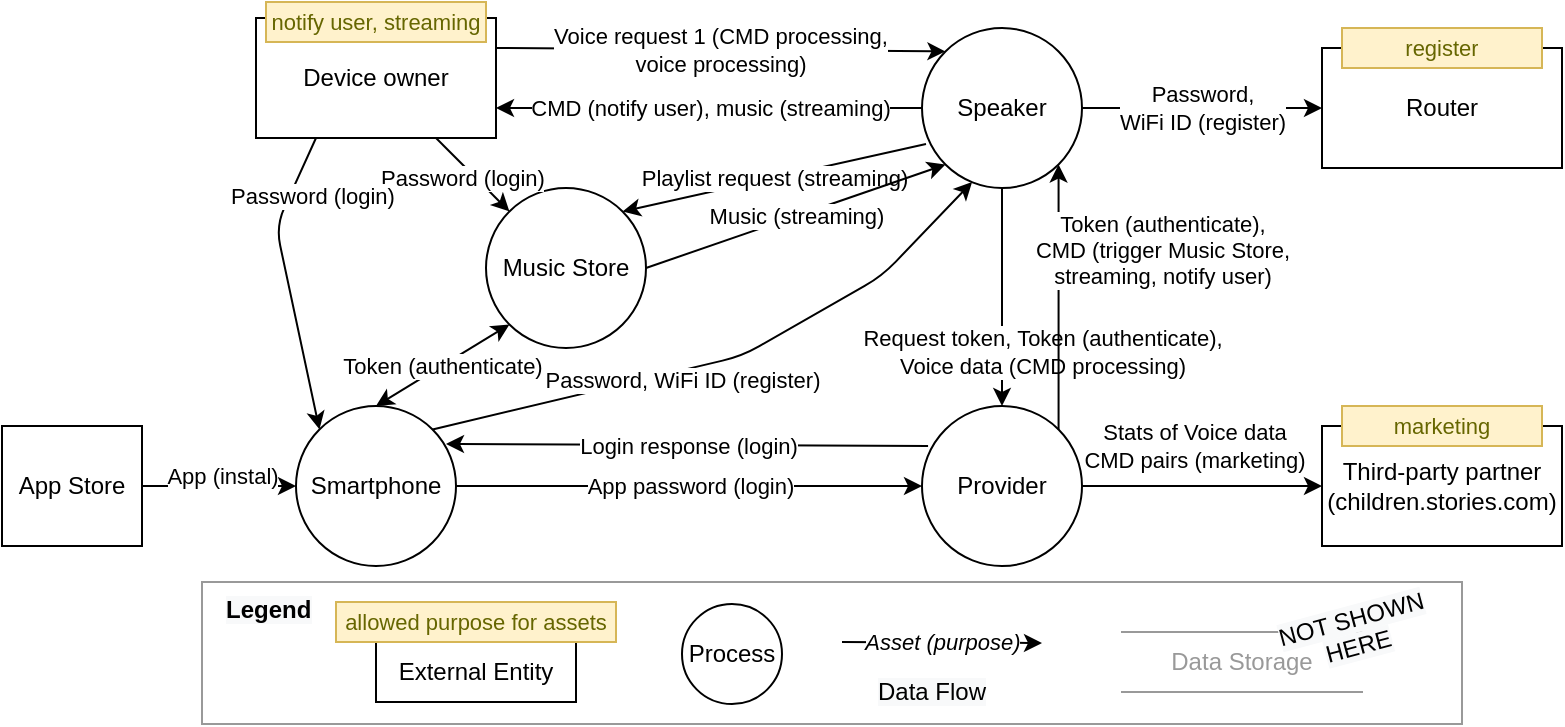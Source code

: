 <mxfile version="16.5.1" type="device"><diagram id="mPVW4OZqNExP642rO-Jn" name="Page-1"><mxGraphModel dx="1426" dy="-197" grid="1" gridSize="10" guides="1" tooltips="1" connect="1" arrows="1" fold="1" page="1" pageScale="1" pageWidth="827" pageHeight="1169" math="0" shadow="0"><root><mxCell id="0"/><mxCell id="1" parent="0"/><mxCell id="yDXQaWndq1eOAFQN7k5T-83" value="" style="rounded=0;whiteSpace=wrap;html=1;fontColor=#999999;strokeColor=#999999;align=left;" vertex="1" parent="1"><mxGeometry x="120" y="1530" width="630" height="71" as="geometry"/></mxCell><mxCell id="yDXQaWndq1eOAFQN7k5T-84" value="&lt;meta charset=&quot;utf-8&quot;&gt;&lt;b style=&quot;color: rgb(0, 0, 0); font-family: helvetica; font-size: 12px; font-style: normal; letter-spacing: normal; text-align: left; text-indent: 0px; text-transform: none; word-spacing: 0px; background-color: rgb(248, 249, 250);&quot;&gt;Legend&lt;/b&gt;" style="text;whiteSpace=wrap;html=1;fontColor=#000000;" vertex="1" parent="1"><mxGeometry x="130" y="1530" width="70" height="30" as="geometry"/></mxCell><mxCell id="yDXQaWndq1eOAFQN7k5T-1" value="Device owner" style="rounded=0;whiteSpace=wrap;html=1;" vertex="1" parent="1"><mxGeometry x="147" y="1248" width="120" height="60" as="geometry"/></mxCell><mxCell id="yDXQaWndq1eOAFQN7k5T-11" value="Music Store" style="ellipse;whiteSpace=wrap;html=1;aspect=fixed;" vertex="1" parent="1"><mxGeometry x="262" y="1333" width="80" height="80" as="geometry"/></mxCell><mxCell id="yDXQaWndq1eOAFQN7k5T-12" value="Router" style="rounded=0;whiteSpace=wrap;html=1;" vertex="1" parent="1"><mxGeometry x="680" y="1263" width="120" height="60" as="geometry"/></mxCell><mxCell id="yDXQaWndq1eOAFQN7k5T-18" value="Provider" style="ellipse;whiteSpace=wrap;html=1;aspect=fixed;" vertex="1" parent="1"><mxGeometry x="480" y="1442" width="80" height="80" as="geometry"/></mxCell><mxCell id="yDXQaWndq1eOAFQN7k5T-21" value="Third-party partner (children.stories.com)" style="rounded=0;whiteSpace=wrap;html=1;" vertex="1" parent="1"><mxGeometry x="680" y="1452" width="120" height="60" as="geometry"/></mxCell><mxCell id="yDXQaWndq1eOAFQN7k5T-22" value="Smartphone" style="ellipse;whiteSpace=wrap;html=1;aspect=fixed;" vertex="1" parent="1"><mxGeometry x="167" y="1442" width="80" height="80" as="geometry"/></mxCell><mxCell id="yDXQaWndq1eOAFQN7k5T-26" value="&lt;font color=&quot;#000000&quot;&gt;Voice request 1 (CMD processing, &lt;br&gt;voice processing)&lt;/font&gt;" style="endArrow=classic;html=1;fontColor=#FF3333;entryX=0;entryY=0;entryDx=0;entryDy=0;exitX=1;exitY=0.25;exitDx=0;exitDy=0;" edge="1" parent="1" source="yDXQaWndq1eOAFQN7k5T-1" target="yDXQaWndq1eOAFQN7k5T-69"><mxGeometry width="50" height="50" relative="1" as="geometry"><mxPoint x="177" y="1311.48" as="sourcePoint"/><mxPoint x="312.04" y="1332.52" as="targetPoint"/><Array as="points"/></mxGeometry></mxCell><mxCell id="yDXQaWndq1eOAFQN7k5T-27" value="&lt;font color=&quot;#000000&quot;&gt;CMD (notify user), music (streaming)&lt;/font&gt;" style="endArrow=classic;html=1;fontColor=#FF3333;entryX=1;entryY=0.75;entryDx=0;entryDy=0;fillColor=#dae8fc;strokeColor=#000000;" edge="1" parent="1" source="yDXQaWndq1eOAFQN7k5T-69" target="yDXQaWndq1eOAFQN7k5T-1"><mxGeometry width="50" height="50" relative="1" as="geometry"><mxPoint x="197" y="1317" as="sourcePoint"/><mxPoint x="367" y="1327" as="targetPoint"/><Array as="points"/></mxGeometry></mxCell><mxCell id="yDXQaWndq1eOAFQN7k5T-28" value="&lt;font color=&quot;#000000&quot;&gt;Password (login)&lt;/font&gt;" style="endArrow=classic;html=1;fontColor=#FF3333;entryX=0;entryY=0;entryDx=0;entryDy=0;exitX=0.75;exitY=1;exitDx=0;exitDy=0;" edge="1" parent="1" source="yDXQaWndq1eOAFQN7k5T-1" target="yDXQaWndq1eOAFQN7k5T-11"><mxGeometry x="-0.104" y="-5" width="50" height="50" relative="1" as="geometry"><mxPoint x="215" y="1281" as="sourcePoint"/><mxPoint x="215" y="1323" as="targetPoint"/><Array as="points"/><mxPoint as="offset"/></mxGeometry></mxCell><mxCell id="yDXQaWndq1eOAFQN7k5T-29" value="&lt;font color=&quot;#000000&quot;&gt;Password (login)&lt;/font&gt;" style="endArrow=classic;html=1;fontColor=#FF3333;exitX=0.25;exitY=1;exitDx=0;exitDy=0;entryX=0;entryY=0;entryDx=0;entryDy=0;" edge="1" parent="1" source="yDXQaWndq1eOAFQN7k5T-1" target="yDXQaWndq1eOAFQN7k5T-22"><mxGeometry x="-0.646" y="10" width="50" height="50" relative="1" as="geometry"><mxPoint x="217" y="1242" as="sourcePoint"/><mxPoint x="127" y="1762" as="targetPoint"/><Array as="points"><mxPoint x="157" y="1352"/></Array><mxPoint as="offset"/></mxGeometry></mxCell><mxCell id="yDXQaWndq1eOAFQN7k5T-30" value="&lt;font color=&quot;#000000&quot;&gt;Token (authenticate)&lt;/font&gt;" style="endArrow=classic;html=1;fontColor=#FF3333;entryX=0.5;entryY=0;entryDx=0;entryDy=0;exitX=0;exitY=1;exitDx=0;exitDy=0;endFill=1;startArrow=classic;startFill=1;" edge="1" parent="1" source="yDXQaWndq1eOAFQN7k5T-11" target="yDXQaWndq1eOAFQN7k5T-22"><mxGeometry width="50" height="50" relative="1" as="geometry"><mxPoint x="301.5" y="1452" as="sourcePoint"/><mxPoint x="301.5" y="1712" as="targetPoint"/><Array as="points"/></mxGeometry></mxCell><mxCell id="yDXQaWndq1eOAFQN7k5T-38" value="&lt;font color=&quot;#000000&quot;&gt;App password (login)&lt;/font&gt;" style="endArrow=classic;html=1;fontColor=#FF3333;exitX=1;exitY=0.5;exitDx=0;exitDy=0;entryX=0;entryY=0.5;entryDx=0;entryDy=0;" edge="1" parent="1" source="yDXQaWndq1eOAFQN7k5T-22" target="yDXQaWndq1eOAFQN7k5T-18"><mxGeometry width="50" height="50" relative="1" as="geometry"><mxPoint x="557" y="1682" as="sourcePoint"/><mxPoint x="547" y="2242" as="targetPoint"/></mxGeometry></mxCell><mxCell id="yDXQaWndq1eOAFQN7k5T-39" value="&lt;font color=&quot;#000000&quot;&gt;App (instal)&lt;/font&gt;" style="endArrow=classic;html=1;fontColor=#FF3333;entryX=0;entryY=0.5;entryDx=0;entryDy=0;startArrow=none;" edge="1" parent="1" source="yDXQaWndq1eOAFQN7k5T-14" target="yDXQaWndq1eOAFQN7k5T-22"><mxGeometry x="0.039" y="5" width="50" height="50" relative="1" as="geometry"><mxPoint x="197" y="1952" as="sourcePoint"/><mxPoint x="157" y="2132" as="targetPoint"/><Array as="points"/><mxPoint as="offset"/></mxGeometry></mxCell><mxCell id="yDXQaWndq1eOAFQN7k5T-40" value="&lt;font color=&quot;#000000&quot;&gt;Playlist request (streaming)&lt;/font&gt;" style="endArrow=classic;html=1;fontColor=#FF3333;entryX=1;entryY=0;entryDx=0;entryDy=0;exitX=0.025;exitY=0.725;exitDx=0;exitDy=0;exitPerimeter=0;" edge="1" parent="1" source="yDXQaWndq1eOAFQN7k5T-69" target="yDXQaWndq1eOAFQN7k5T-11"><mxGeometry width="50" height="50" relative="1" as="geometry"><mxPoint x="217" y="1242" as="sourcePoint"/><mxPoint x="415.284" y="1503.716" as="targetPoint"/></mxGeometry></mxCell><mxCell id="yDXQaWndq1eOAFQN7k5T-41" value="&lt;font color=&quot;#000000&quot;&gt;Music (streaming)&lt;/font&gt;" style="endArrow=classic;html=1;fontColor=#FF3333;entryX=0;entryY=1;entryDx=0;entryDy=0;exitX=1;exitY=0.5;exitDx=0;exitDy=0;" edge="1" parent="1" source="yDXQaWndq1eOAFQN7k5T-11" target="yDXQaWndq1eOAFQN7k5T-69"><mxGeometry width="50" height="50" relative="1" as="geometry"><mxPoint x="387" y="1492" as="sourcePoint"/><mxPoint x="425.284" y="1513.716" as="targetPoint"/></mxGeometry></mxCell><mxCell id="yDXQaWndq1eOAFQN7k5T-43" value="&lt;span style=&quot;color: rgb(0 , 0 , 0)&quot;&gt;Password, &lt;br&gt;WiFi ID (register)&lt;/span&gt;" style="endArrow=classic;html=1;fontColor=#FF3333;exitX=1;exitY=0.5;exitDx=0;exitDy=0;entryX=0;entryY=0.5;entryDx=0;entryDy=0;" edge="1" parent="1" source="yDXQaWndq1eOAFQN7k5T-69" target="yDXQaWndq1eOAFQN7k5T-12"><mxGeometry width="50" height="50" relative="1" as="geometry"><mxPoint x="614" y="1232" as="sourcePoint"/><mxPoint x="694" y="1397" as="targetPoint"/></mxGeometry></mxCell><mxCell id="yDXQaWndq1eOAFQN7k5T-53" value="&lt;font color=&quot;#000000&quot;&gt;Request token, Token (authenticate),&lt;br&gt;Voice data (CMD processing)&lt;/font&gt;" style="endArrow=classic;html=1;fontColor=#FF3333;exitX=0.5;exitY=1;exitDx=0;exitDy=0;entryX=0.5;entryY=0;entryDx=0;entryDy=0;" edge="1" parent="1" source="yDXQaWndq1eOAFQN7k5T-69" target="yDXQaWndq1eOAFQN7k5T-18"><mxGeometry x="0.503" y="20" width="50" height="50" relative="1" as="geometry"><mxPoint x="910" y="1612" as="sourcePoint"/><mxPoint x="895.284" y="1370.284" as="targetPoint"/><Array as="points"/><mxPoint as="offset"/></mxGeometry></mxCell><mxCell id="yDXQaWndq1eOAFQN7k5T-56" value="&lt;font color=&quot;#000000&quot;&gt;Token (authenticate),&lt;br&gt;CMD (trigger Music Store, &lt;br&gt;streaming, notify user)&lt;/font&gt;" style="endArrow=classic;html=1;fontColor=#FF3333;entryX=1;entryY=1;entryDx=0;entryDy=0;exitX=1;exitY=0;exitDx=0;exitDy=0;" edge="1" parent="1" source="yDXQaWndq1eOAFQN7k5T-18" target="yDXQaWndq1eOAFQN7k5T-69"><mxGeometry x="0.359" y="-52" width="50" height="50" relative="1" as="geometry"><mxPoint x="759.716" y="1513.716" as="sourcePoint"/><mxPoint x="361" y="1402" as="targetPoint"/><mxPoint as="offset"/></mxGeometry></mxCell><mxCell id="yDXQaWndq1eOAFQN7k5T-61" value="&lt;font color=&quot;#000000&quot;&gt;Stats of Voice data &lt;br&gt;CMD pairs (marketing)&lt;/font&gt;" style="endArrow=classic;html=1;fontColor=#FF3333;entryX=0;entryY=0.5;entryDx=0;entryDy=0;" edge="1" parent="1" source="yDXQaWndq1eOAFQN7k5T-18" target="yDXQaWndq1eOAFQN7k5T-21"><mxGeometry x="-0.077" y="20" width="50" height="50" relative="1" as="geometry"><mxPoint x="1110" y="1842" as="sourcePoint"/><mxPoint x="1011.716" y="1793.716" as="targetPoint"/><mxPoint as="offset"/></mxGeometry></mxCell><mxCell id="yDXQaWndq1eOAFQN7k5T-63" value="&lt;font color=&quot;#000000&quot;&gt;Password, WiFi ID (register)&lt;/font&gt;" style="endArrow=classic;html=1;fontColor=#FF3333;exitX=1;exitY=0;exitDx=0;exitDy=0;entryX=0.313;entryY=0.963;entryDx=0;entryDy=0;entryPerimeter=0;" edge="1" parent="1" source="yDXQaWndq1eOAFQN7k5T-22" target="yDXQaWndq1eOAFQN7k5T-69"><mxGeometry x="-0.17" y="-5" width="50" height="50" relative="1" as="geometry"><mxPoint x="477" y="1762" as="sourcePoint"/><mxPoint x="592.716" y="1260.284" as="targetPoint"/><Array as="points"><mxPoint x="390" y="1417"/><mxPoint x="460" y="1377"/></Array><mxPoint as="offset"/></mxGeometry></mxCell><mxCell id="yDXQaWndq1eOAFQN7k5T-69" value="Speaker" style="ellipse;whiteSpace=wrap;html=1;aspect=fixed;" vertex="1" parent="1"><mxGeometry x="480" y="1253" width="80" height="80" as="geometry"/></mxCell><mxCell id="yDXQaWndq1eOAFQN7k5T-14" value="App Store" style="rounded=0;whiteSpace=wrap;html=1;" vertex="1" parent="1"><mxGeometry x="20" y="1452" width="70" height="60" as="geometry"/></mxCell><UserObject label="&lt;span style=&quot;color: rgb(102 , 102 , 0) ; font-size: 11px&quot;&gt;notify user, streaming&lt;/span&gt;" placeholders="1" name="Variable" id="yDXQaWndq1eOAFQN7k5T-71"><mxCell style="text;html=1;strokeColor=#d6b656;fillColor=#fff2cc;align=center;verticalAlign=middle;whiteSpace=wrap;overflow=hidden;" vertex="1" parent="1"><mxGeometry x="152" y="1240" width="110" height="20" as="geometry"/></mxCell></UserObject><UserObject label="&lt;span style=&quot;color: rgb(102 , 102 , 0) ; font-size: 11px&quot;&gt;marketing&lt;/span&gt;" placeholders="1" name="Variable" id="yDXQaWndq1eOAFQN7k5T-73"><mxCell style="text;html=1;strokeColor=#d6b656;fillColor=#fff2cc;align=center;verticalAlign=middle;whiteSpace=wrap;overflow=hidden;" vertex="1" parent="1"><mxGeometry x="690" y="1442" width="100" height="20" as="geometry"/></mxCell></UserObject><mxCell id="yDXQaWndq1eOAFQN7k5T-74" value="&lt;font color=&quot;#000000&quot;&gt;Login response (login)&lt;/font&gt;" style="endArrow=classic;html=1;fontColor=#FF3333;exitX=0.038;exitY=0.25;exitDx=0;exitDy=0;exitPerimeter=0;" edge="1" parent="1" source="yDXQaWndq1eOAFQN7k5T-18"><mxGeometry width="50" height="50" relative="1" as="geometry"><mxPoint x="528" y="1461.04" as="sourcePoint"/><mxPoint x="242" y="1461" as="targetPoint"/></mxGeometry></mxCell><mxCell id="yDXQaWndq1eOAFQN7k5T-75" value="External Entity" style="rounded=0;whiteSpace=wrap;html=1;" vertex="1" parent="1"><mxGeometry x="207" y="1560" width="100" height="30" as="geometry"/></mxCell><UserObject label="&lt;span style=&quot;color: rgb(102 , 102 , 0) ; font-size: 11px&quot;&gt;allowed purpose for assets&lt;/span&gt;" placeholders="1" name="Variable" id="yDXQaWndq1eOAFQN7k5T-76"><mxCell style="text;html=1;strokeColor=#d6b656;fillColor=#fff2cc;align=center;verticalAlign=middle;whiteSpace=wrap;overflow=hidden;" vertex="1" parent="1"><mxGeometry x="187" y="1540" width="140" height="20" as="geometry"/></mxCell></UserObject><UserObject label="&lt;span style=&quot;color: rgb(102 , 102 , 0) ; font-size: 11px&quot;&gt;register&lt;/span&gt;" placeholders="1" name="Variable" id="yDXQaWndq1eOAFQN7k5T-77"><mxCell style="text;html=1;strokeColor=#d6b656;fillColor=#fff2cc;align=center;verticalAlign=middle;whiteSpace=wrap;overflow=hidden;" vertex="1" parent="1"><mxGeometry x="690" y="1253" width="100" height="20" as="geometry"/></mxCell></UserObject><mxCell id="yDXQaWndq1eOAFQN7k5T-78" value="Process" style="ellipse;whiteSpace=wrap;html=1;aspect=fixed;" vertex="1" parent="1"><mxGeometry x="360" y="1541" width="50" height="50" as="geometry"/></mxCell><mxCell id="yDXQaWndq1eOAFQN7k5T-79" value="&lt;font color=&quot;#000000&quot;&gt;&lt;i&gt;Asset (purpose)&lt;/i&gt;&lt;/font&gt;" style="endArrow=classic;html=1;fontColor=#FF3333;exitX=1;exitY=0.5;exitDx=0;exitDy=0;" edge="1" parent="1"><mxGeometry width="50" height="50" relative="1" as="geometry"><mxPoint x="440" y="1560" as="sourcePoint"/><mxPoint x="540" y="1560.5" as="targetPoint"/></mxGeometry></mxCell><mxCell id="yDXQaWndq1eOAFQN7k5T-80" value="&lt;span style=&quot;color: rgb(0 , 0 , 0) ; font-family: &amp;#34;helvetica&amp;#34; ; font-size: 12px ; font-style: normal ; font-weight: 400 ; letter-spacing: normal ; text-indent: 0px ; text-transform: none ; word-spacing: 0px ; background-color: rgb(248 , 249 , 250) ; display: inline ; float: none&quot;&gt;Data Flow&lt;/span&gt;" style="text;whiteSpace=wrap;html=1;fontColor=#000000;align=center;" vertex="1" parent="1"><mxGeometry x="430" y="1570.5" width="110" height="30" as="geometry"/></mxCell><mxCell id="yDXQaWndq1eOAFQN7k5T-81" value="&lt;font color=&quot;#999999&quot;&gt;Data Storage&lt;/font&gt;" style="shape=partialRectangle;whiteSpace=wrap;html=1;left=0;right=0;fillColor=none;strokeColor=#999999;" vertex="1" parent="1"><mxGeometry x="580" y="1555" width="120" height="30" as="geometry"/></mxCell><mxCell id="yDXQaWndq1eOAFQN7k5T-82" value="&lt;span style=&quot;color: rgb(0 , 0 , 0) ; font-family: &amp;#34;helvetica&amp;#34; ; font-size: 12px ; font-style: normal ; font-weight: 400 ; letter-spacing: normal ; text-indent: 0px ; text-transform: none ; word-spacing: 0px ; background-color: rgb(248 , 249 , 250) ; display: inline ; float: none&quot;&gt;NOT SHOWN HERE&lt;/span&gt;" style="text;whiteSpace=wrap;html=1;fontColor=#000000;align=center;rotation=-15;" vertex="1" parent="1"><mxGeometry x="640" y="1535" width="110" height="30" as="geometry"/></mxCell></root></mxGraphModel></diagram></mxfile>